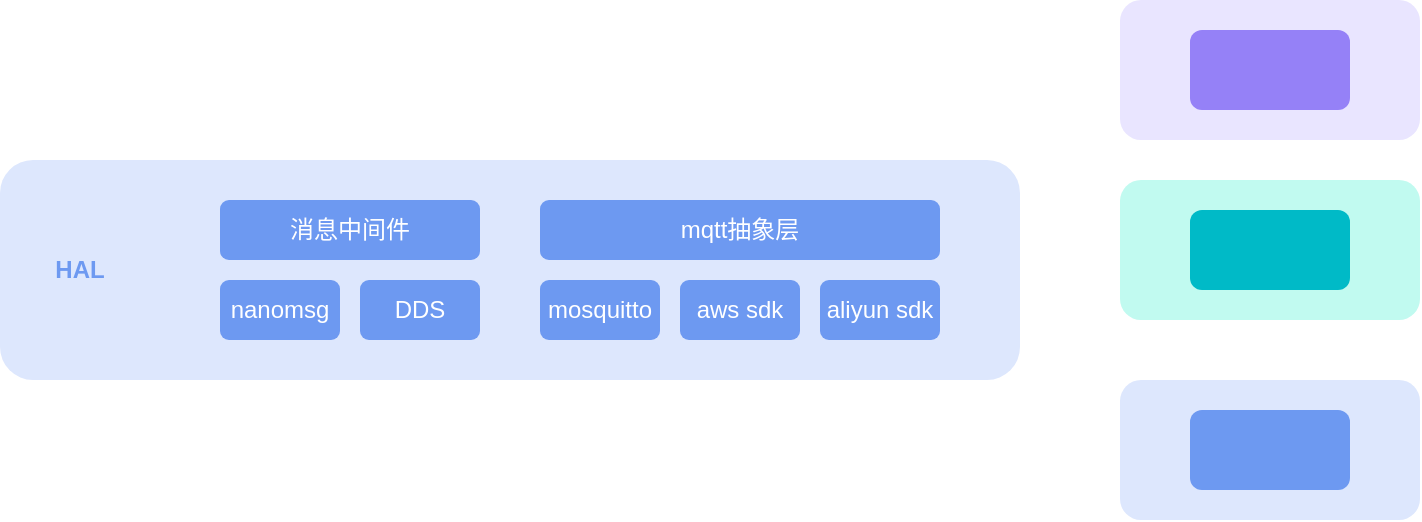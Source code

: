 <mxfile version="22.1.2" type="github">
  <diagram id="prtHgNgQTEPvFCAcTncT" name="Page-1">
    <mxGraphModel dx="980" dy="538" grid="1" gridSize="10" guides="1" tooltips="1" connect="1" arrows="1" fold="1" page="1" pageScale="1" pageWidth="827" pageHeight="1169" math="0" shadow="0">
      <root>
        <mxCell id="0" />
        <mxCell id="1" parent="0" />
        <mxCell id="VH6RRAhwsbcZhpfBHV_4-29" value="" style="rounded=1;whiteSpace=wrap;html=1;fillColor=#dde7fd;strokeColor=none;" vertex="1" parent="1">
          <mxGeometry x="70" y="620" width="510" height="110" as="geometry" />
        </mxCell>
        <mxCell id="VH6RRAhwsbcZhpfBHV_4-30" value="消息中间件" style="rounded=1;whiteSpace=wrap;html=1;strokeColor=none;fillColor=#6d99f1;fontColor=#ffffff;" vertex="1" parent="1">
          <mxGeometry x="180" y="640" width="130" height="30" as="geometry" />
        </mxCell>
        <mxCell id="VH6RRAhwsbcZhpfBHV_4-31" value="nanomsg" style="rounded=1;whiteSpace=wrap;html=1;strokeColor=none;fillColor=#6d99f1;fontColor=#ffffff;" vertex="1" parent="1">
          <mxGeometry x="180" y="680" width="60" height="30" as="geometry" />
        </mxCell>
        <mxCell id="VH6RRAhwsbcZhpfBHV_4-32" value="DDS" style="rounded=1;whiteSpace=wrap;html=1;strokeColor=none;fillColor=#6d99f1;fontColor=#ffffff;" vertex="1" parent="1">
          <mxGeometry x="250" y="680" width="60" height="30" as="geometry" />
        </mxCell>
        <mxCell id="VH6RRAhwsbcZhpfBHV_4-33" value="mqtt抽象层" style="rounded=1;whiteSpace=wrap;html=1;strokeColor=none;fillColor=#6d99f1;fontColor=#ffffff;" vertex="1" parent="1">
          <mxGeometry x="340" y="640" width="200" height="30" as="geometry" />
        </mxCell>
        <mxCell id="VH6RRAhwsbcZhpfBHV_4-34" value="mosquitto" style="rounded=1;whiteSpace=wrap;html=1;strokeColor=none;fillColor=#6d99f1;fontColor=#ffffff;" vertex="1" parent="1">
          <mxGeometry x="340" y="680" width="60" height="30" as="geometry" />
        </mxCell>
        <mxCell id="VH6RRAhwsbcZhpfBHV_4-35" value="aws sdk" style="rounded=1;whiteSpace=wrap;html=1;strokeColor=none;fillColor=#6d99f1;fontColor=#ffffff;" vertex="1" parent="1">
          <mxGeometry x="410" y="680" width="60" height="30" as="geometry" />
        </mxCell>
        <mxCell id="VH6RRAhwsbcZhpfBHV_4-56" value="aliyun sdk" style="rounded=1;whiteSpace=wrap;html=1;strokeColor=none;fillColor=#6d99f1;fontColor=#ffffff;" vertex="1" parent="1">
          <mxGeometry x="480" y="680" width="60" height="30" as="geometry" />
        </mxCell>
        <mxCell id="VH6RRAhwsbcZhpfBHV_4-57" value="HAL" style="text;html=1;strokeColor=none;fillColor=none;align=center;verticalAlign=middle;whiteSpace=wrap;rounded=0;fontColor=#6d99f1;fontStyle=1" vertex="1" parent="1">
          <mxGeometry x="80" y="660" width="60" height="30" as="geometry" />
        </mxCell>
        <mxCell id="VH6RRAhwsbcZhpfBHV_4-58" value="" style="rounded=1;whiteSpace=wrap;html=1;fillColor=#e9e5ff;strokeColor=none;" vertex="1" parent="1">
          <mxGeometry x="630" y="540" width="150" height="70" as="geometry" />
        </mxCell>
        <mxCell id="VH6RRAhwsbcZhpfBHV_4-59" value="" style="rounded=1;whiteSpace=wrap;html=1;strokeColor=none;fillColor=#9581f7;" vertex="1" parent="1">
          <mxGeometry x="665" y="555" width="80" height="40" as="geometry" />
        </mxCell>
        <mxCell id="VH6RRAhwsbcZhpfBHV_4-60" value="" style="rounded=1;whiteSpace=wrap;html=1;fillColor=#c1faf0;strokeColor=none;" vertex="1" parent="1">
          <mxGeometry x="630" y="630" width="150" height="70" as="geometry" />
        </mxCell>
        <mxCell id="VH6RRAhwsbcZhpfBHV_4-61" value="" style="rounded=1;whiteSpace=wrap;html=1;strokeColor=none;fillColor=#00bac7;" vertex="1" parent="1">
          <mxGeometry x="665" y="645" width="80" height="40" as="geometry" />
        </mxCell>
        <mxCell id="VH6RRAhwsbcZhpfBHV_4-62" value="" style="rounded=1;whiteSpace=wrap;html=1;fillColor=#dde7fd;strokeColor=none;" vertex="1" parent="1">
          <mxGeometry x="630" y="730" width="150" height="70" as="geometry" />
        </mxCell>
        <mxCell id="VH6RRAhwsbcZhpfBHV_4-63" value="" style="rounded=1;whiteSpace=wrap;html=1;strokeColor=none;fillColor=#6d99f1;" vertex="1" parent="1">
          <mxGeometry x="665" y="745" width="80" height="40" as="geometry" />
        </mxCell>
      </root>
    </mxGraphModel>
  </diagram>
</mxfile>
